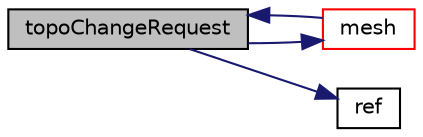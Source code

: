 digraph "topoChangeRequest"
{
  bgcolor="transparent";
  edge [fontname="Helvetica",fontsize="10",labelfontname="Helvetica",labelfontsize="10"];
  node [fontname="Helvetica",fontsize="10",shape=record];
  rankdir="LR";
  Node131 [label="topoChangeRequest",height=0.2,width=0.4,color="black", fillcolor="grey75", style="filled", fontcolor="black"];
  Node131 -> Node132 [color="midnightblue",fontsize="10",style="solid",fontname="Helvetica"];
  Node132 [label="mesh",height=0.2,width=0.4,color="red",URL="$a22497.html#ae78c91f8ff731c07ccc4351d9fe861ba",tooltip="Return the mesh reference. "];
  Node132 -> Node131 [color="midnightblue",fontsize="10",style="solid",fontname="Helvetica"];
  Node131 -> Node188 [color="midnightblue",fontsize="10",style="solid",fontname="Helvetica"];
  Node188 [label="ref",height=0.2,width=0.4,color="black",URL="$a39641.html#a2f770d65eab4a3a56807178d2277f713"];
}
